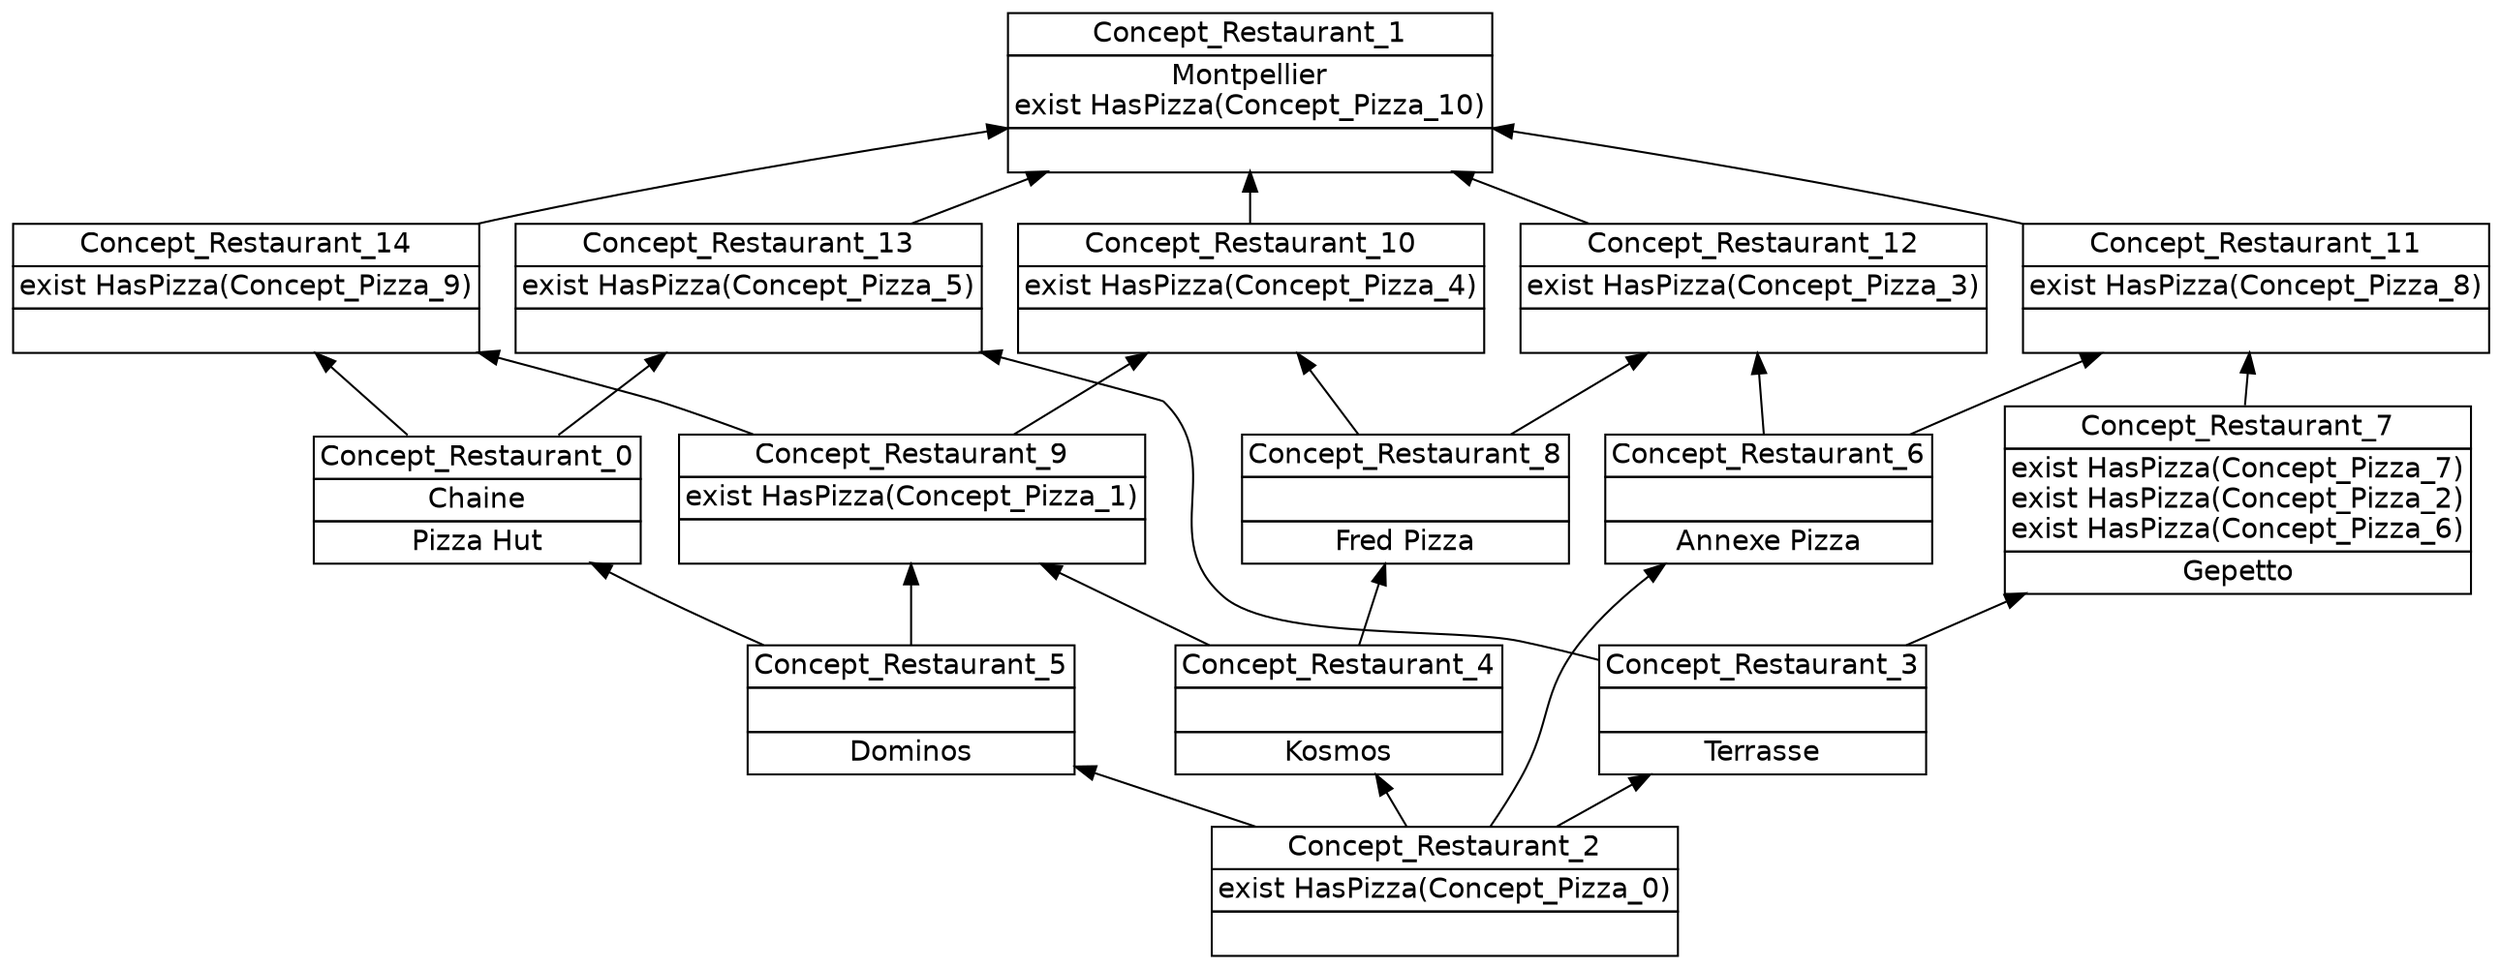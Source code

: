 digraph G { 
	rankdir=BT;
	margin=0;
	node [margin="0.03,0.03",fontname="DejaVu Sans"];
	ranksep=0.3;
	nodesep=0.2;
//graph[label="name:Restaurant,concept number:15,object number:7,attribute number:13"
128 [shape=none,label=<<table border="0" cellborder="1" cellspacing="0" port="p"><tr><td>Concept_Restaurant_1</td></tr><tr><td>Montpellier<br/>exist HasPizza(Concept_Pizza_10)<br/></td></tr><tr><td><br/></td></tr></table>>];
129 [shape=none,label=<<table border="0" cellborder="1" cellspacing="0" port="p"><tr><td>Concept_Restaurant_0</td></tr><tr><td>Chaine<br/></td></tr><tr><td>Pizza Hut<br/></td></tr></table>>];
130 [shape=none,label=<<table border="0" cellborder="1" cellspacing="0" port="p"><tr><td>Concept_Restaurant_5</td></tr><tr><td><br/></td></tr><tr><td>Dominos<br/></td></tr></table>>];
131 [shape=none,label=<<table border="0" cellborder="1" cellspacing="0" port="p"><tr><td>Concept_Restaurant_10</td></tr><tr><td>exist HasPizza(Concept_Pizza_4)<br/></td></tr><tr><td><br/></td></tr></table>>];
132 [shape=none,label=<<table border="0" cellborder="1" cellspacing="0" port="p"><tr><td>Concept_Restaurant_2</td></tr><tr><td>exist HasPizza(Concept_Pizza_0)<br/></td></tr><tr><td><br/></td></tr></table>>];
133 [shape=none,label=<<table border="0" cellborder="1" cellspacing="0" port="p"><tr><td>Concept_Restaurant_8</td></tr><tr><td><br/></td></tr><tr><td>Fred Pizza<br/></td></tr></table>>];
134 [shape=none,label=<<table border="0" cellborder="1" cellspacing="0" port="p"><tr><td>Concept_Restaurant_12</td></tr><tr><td>exist HasPizza(Concept_Pizza_3)<br/></td></tr><tr><td><br/></td></tr></table>>];
135 [shape=none,label=<<table border="0" cellborder="1" cellspacing="0" port="p"><tr><td>Concept_Restaurant_7</td></tr><tr><td>exist HasPizza(Concept_Pizza_7)<br/>exist HasPizza(Concept_Pizza_2)<br/>exist HasPizza(Concept_Pizza_6)<br/></td></tr><tr><td>Gepetto<br/></td></tr></table>>];
136 [shape=none,label=<<table border="0" cellborder="1" cellspacing="0" port="p"><tr><td>Concept_Restaurant_6</td></tr><tr><td><br/></td></tr><tr><td>Annexe Pizza<br/></td></tr></table>>];
137 [shape=none,label=<<table border="0" cellborder="1" cellspacing="0" port="p"><tr><td>Concept_Restaurant_11</td></tr><tr><td>exist HasPizza(Concept_Pizza_8)<br/></td></tr><tr><td><br/></td></tr></table>>];
138 [shape=none,label=<<table border="0" cellborder="1" cellspacing="0" port="p"><tr><td>Concept_Restaurant_3</td></tr><tr><td><br/></td></tr><tr><td>Terrasse<br/></td></tr></table>>];
139 [shape=none,label=<<table border="0" cellborder="1" cellspacing="0" port="p"><tr><td>Concept_Restaurant_13</td></tr><tr><td>exist HasPizza(Concept_Pizza_5)<br/></td></tr><tr><td><br/></td></tr></table>>];
140 [shape=none,label=<<table border="0" cellborder="1" cellspacing="0" port="p"><tr><td>Concept_Restaurant_4</td></tr><tr><td><br/></td></tr><tr><td>Kosmos<br/></td></tr></table>>];
141 [shape=none,label=<<table border="0" cellborder="1" cellspacing="0" port="p"><tr><td>Concept_Restaurant_9</td></tr><tr><td>exist HasPizza(Concept_Pizza_1)<br/></td></tr><tr><td><br/></td></tr></table>>];
142 [shape=none,label=<<table border="0" cellborder="1" cellspacing="0" port="p"><tr><td>Concept_Restaurant_14</td></tr><tr><td>exist HasPizza(Concept_Pizza_9)<br/></td></tr><tr><td><br/></td></tr></table>>];
	139:p -> 128:p
	142:p -> 128:p
	134:p -> 128:p
	137:p -> 128:p
	131:p -> 128:p
	130:p -> 129:p
	132:p -> 130:p
	133:p -> 131:p
	141:p -> 131:p
	140:p -> 133:p
	136:p -> 134:p
	133:p -> 134:p
	138:p -> 135:p
	132:p -> 136:p
	136:p -> 137:p
	135:p -> 137:p
	132:p -> 138:p
	129:p -> 139:p
	138:p -> 139:p
	132:p -> 140:p
	130:p -> 141:p
	140:p -> 141:p
	129:p -> 142:p
	141:p -> 142:p
}